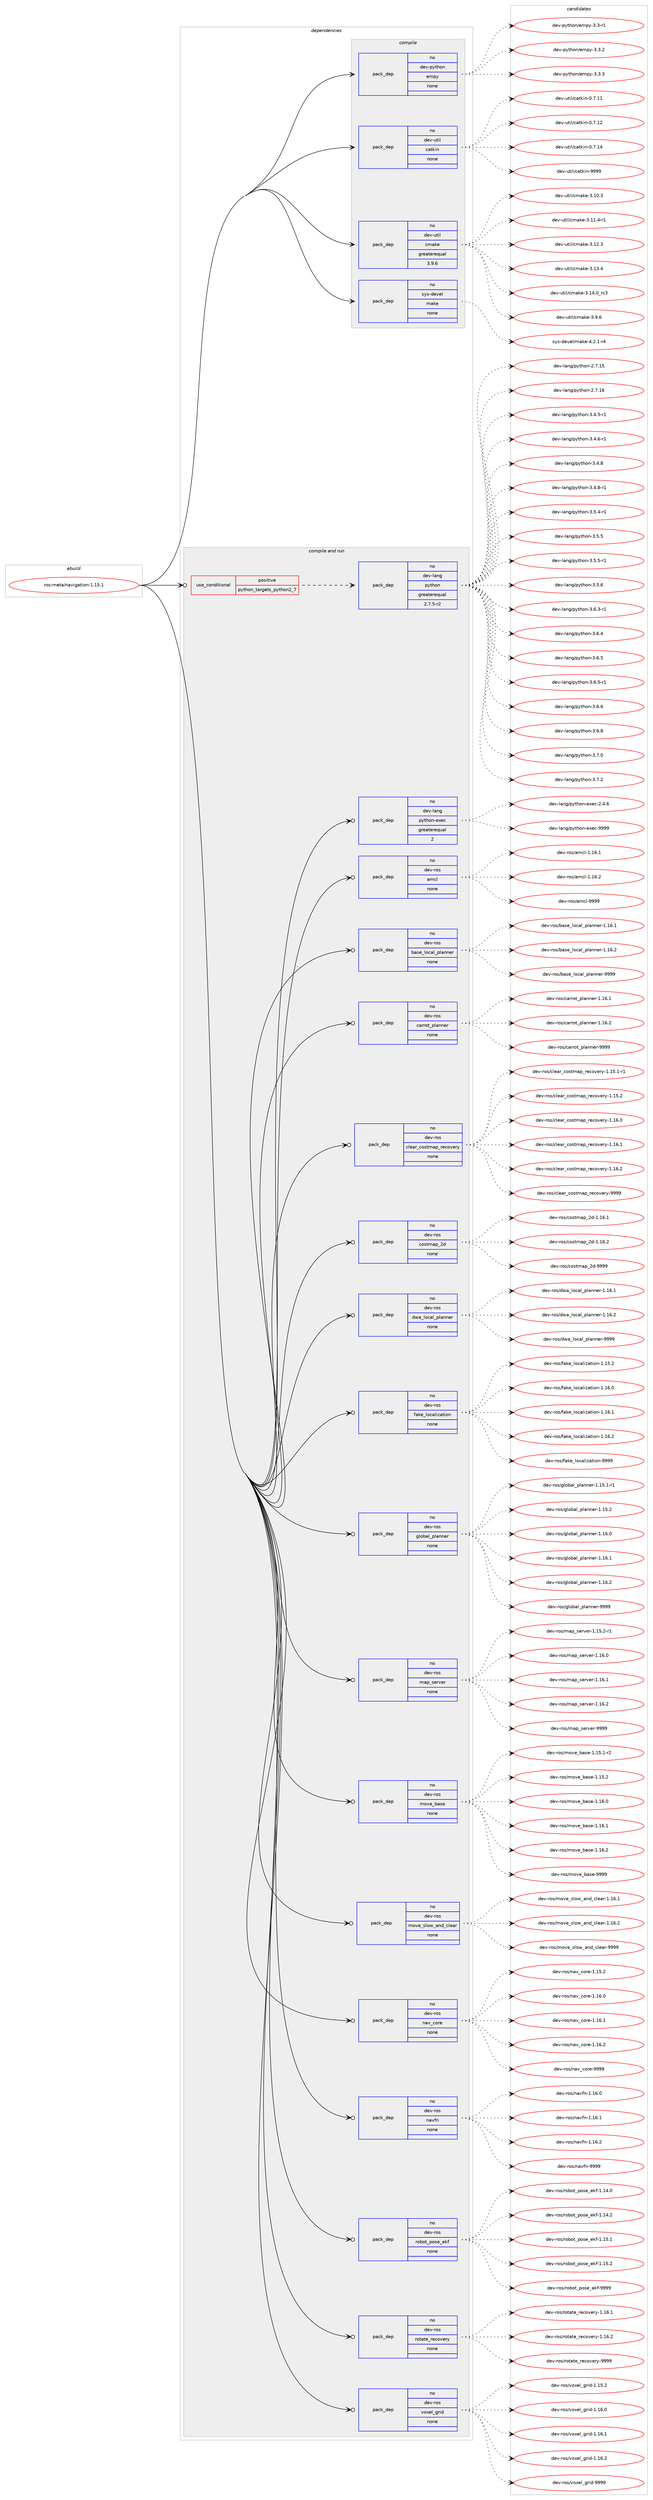 digraph prolog {

# *************
# Graph options
# *************

newrank=true;
concentrate=true;
compound=true;
graph [rankdir=LR,fontname=Helvetica,fontsize=10,ranksep=1.5];#, ranksep=2.5, nodesep=0.2];
edge  [arrowhead=vee];
node  [fontname=Helvetica,fontsize=10];

# **********
# The ebuild
# **********

subgraph cluster_leftcol {
color=gray;
rank=same;
label=<<i>ebuild</i>>;
id [label="ros-meta/navigation-1.15.1", color=red, width=4, href="../ros-meta/navigation-1.15.1.svg"];
}

# ****************
# The dependencies
# ****************

subgraph cluster_midcol {
color=gray;
label=<<i>dependencies</i>>;
subgraph cluster_compile {
fillcolor="#eeeeee";
style=filled;
label=<<i>compile</i>>;
subgraph pack1203938 {
dependency1683222 [label=<<TABLE BORDER="0" CELLBORDER="1" CELLSPACING="0" CELLPADDING="4" WIDTH="220"><TR><TD ROWSPAN="6" CELLPADDING="30">pack_dep</TD></TR><TR><TD WIDTH="110">no</TD></TR><TR><TD>dev-python</TD></TR><TR><TD>empy</TD></TR><TR><TD>none</TD></TR><TR><TD></TD></TR></TABLE>>, shape=none, color=blue];
}
id:e -> dependency1683222:w [weight=20,style="solid",arrowhead="vee"];
subgraph pack1203939 {
dependency1683223 [label=<<TABLE BORDER="0" CELLBORDER="1" CELLSPACING="0" CELLPADDING="4" WIDTH="220"><TR><TD ROWSPAN="6" CELLPADDING="30">pack_dep</TD></TR><TR><TD WIDTH="110">no</TD></TR><TR><TD>dev-util</TD></TR><TR><TD>catkin</TD></TR><TR><TD>none</TD></TR><TR><TD></TD></TR></TABLE>>, shape=none, color=blue];
}
id:e -> dependency1683223:w [weight=20,style="solid",arrowhead="vee"];
subgraph pack1203940 {
dependency1683224 [label=<<TABLE BORDER="0" CELLBORDER="1" CELLSPACING="0" CELLPADDING="4" WIDTH="220"><TR><TD ROWSPAN="6" CELLPADDING="30">pack_dep</TD></TR><TR><TD WIDTH="110">no</TD></TR><TR><TD>dev-util</TD></TR><TR><TD>cmake</TD></TR><TR><TD>greaterequal</TD></TR><TR><TD>3.9.6</TD></TR></TABLE>>, shape=none, color=blue];
}
id:e -> dependency1683224:w [weight=20,style="solid",arrowhead="vee"];
subgraph pack1203941 {
dependency1683225 [label=<<TABLE BORDER="0" CELLBORDER="1" CELLSPACING="0" CELLPADDING="4" WIDTH="220"><TR><TD ROWSPAN="6" CELLPADDING="30">pack_dep</TD></TR><TR><TD WIDTH="110">no</TD></TR><TR><TD>sys-devel</TD></TR><TR><TD>make</TD></TR><TR><TD>none</TD></TR><TR><TD></TD></TR></TABLE>>, shape=none, color=blue];
}
id:e -> dependency1683225:w [weight=20,style="solid",arrowhead="vee"];
}
subgraph cluster_compileandrun {
fillcolor="#eeeeee";
style=filled;
label=<<i>compile and run</i>>;
subgraph cond451755 {
dependency1683226 [label=<<TABLE BORDER="0" CELLBORDER="1" CELLSPACING="0" CELLPADDING="4"><TR><TD ROWSPAN="3" CELLPADDING="10">use_conditional</TD></TR><TR><TD>positive</TD></TR><TR><TD>python_targets_python2_7</TD></TR></TABLE>>, shape=none, color=red];
subgraph pack1203942 {
dependency1683227 [label=<<TABLE BORDER="0" CELLBORDER="1" CELLSPACING="0" CELLPADDING="4" WIDTH="220"><TR><TD ROWSPAN="6" CELLPADDING="30">pack_dep</TD></TR><TR><TD WIDTH="110">no</TD></TR><TR><TD>dev-lang</TD></TR><TR><TD>python</TD></TR><TR><TD>greaterequal</TD></TR><TR><TD>2.7.5-r2</TD></TR></TABLE>>, shape=none, color=blue];
}
dependency1683226:e -> dependency1683227:w [weight=20,style="dashed",arrowhead="vee"];
}
id:e -> dependency1683226:w [weight=20,style="solid",arrowhead="odotvee"];
subgraph pack1203943 {
dependency1683228 [label=<<TABLE BORDER="0" CELLBORDER="1" CELLSPACING="0" CELLPADDING="4" WIDTH="220"><TR><TD ROWSPAN="6" CELLPADDING="30">pack_dep</TD></TR><TR><TD WIDTH="110">no</TD></TR><TR><TD>dev-lang</TD></TR><TR><TD>python-exec</TD></TR><TR><TD>greaterequal</TD></TR><TR><TD>2</TD></TR></TABLE>>, shape=none, color=blue];
}
id:e -> dependency1683228:w [weight=20,style="solid",arrowhead="odotvee"];
subgraph pack1203944 {
dependency1683229 [label=<<TABLE BORDER="0" CELLBORDER="1" CELLSPACING="0" CELLPADDING="4" WIDTH="220"><TR><TD ROWSPAN="6" CELLPADDING="30">pack_dep</TD></TR><TR><TD WIDTH="110">no</TD></TR><TR><TD>dev-ros</TD></TR><TR><TD>amcl</TD></TR><TR><TD>none</TD></TR><TR><TD></TD></TR></TABLE>>, shape=none, color=blue];
}
id:e -> dependency1683229:w [weight=20,style="solid",arrowhead="odotvee"];
subgraph pack1203945 {
dependency1683230 [label=<<TABLE BORDER="0" CELLBORDER="1" CELLSPACING="0" CELLPADDING="4" WIDTH="220"><TR><TD ROWSPAN="6" CELLPADDING="30">pack_dep</TD></TR><TR><TD WIDTH="110">no</TD></TR><TR><TD>dev-ros</TD></TR><TR><TD>base_local_planner</TD></TR><TR><TD>none</TD></TR><TR><TD></TD></TR></TABLE>>, shape=none, color=blue];
}
id:e -> dependency1683230:w [weight=20,style="solid",arrowhead="odotvee"];
subgraph pack1203946 {
dependency1683231 [label=<<TABLE BORDER="0" CELLBORDER="1" CELLSPACING="0" CELLPADDING="4" WIDTH="220"><TR><TD ROWSPAN="6" CELLPADDING="30">pack_dep</TD></TR><TR><TD WIDTH="110">no</TD></TR><TR><TD>dev-ros</TD></TR><TR><TD>carrot_planner</TD></TR><TR><TD>none</TD></TR><TR><TD></TD></TR></TABLE>>, shape=none, color=blue];
}
id:e -> dependency1683231:w [weight=20,style="solid",arrowhead="odotvee"];
subgraph pack1203947 {
dependency1683232 [label=<<TABLE BORDER="0" CELLBORDER="1" CELLSPACING="0" CELLPADDING="4" WIDTH="220"><TR><TD ROWSPAN="6" CELLPADDING="30">pack_dep</TD></TR><TR><TD WIDTH="110">no</TD></TR><TR><TD>dev-ros</TD></TR><TR><TD>clear_costmap_recovery</TD></TR><TR><TD>none</TD></TR><TR><TD></TD></TR></TABLE>>, shape=none, color=blue];
}
id:e -> dependency1683232:w [weight=20,style="solid",arrowhead="odotvee"];
subgraph pack1203948 {
dependency1683233 [label=<<TABLE BORDER="0" CELLBORDER="1" CELLSPACING="0" CELLPADDING="4" WIDTH="220"><TR><TD ROWSPAN="6" CELLPADDING="30">pack_dep</TD></TR><TR><TD WIDTH="110">no</TD></TR><TR><TD>dev-ros</TD></TR><TR><TD>costmap_2d</TD></TR><TR><TD>none</TD></TR><TR><TD></TD></TR></TABLE>>, shape=none, color=blue];
}
id:e -> dependency1683233:w [weight=20,style="solid",arrowhead="odotvee"];
subgraph pack1203949 {
dependency1683234 [label=<<TABLE BORDER="0" CELLBORDER="1" CELLSPACING="0" CELLPADDING="4" WIDTH="220"><TR><TD ROWSPAN="6" CELLPADDING="30">pack_dep</TD></TR><TR><TD WIDTH="110">no</TD></TR><TR><TD>dev-ros</TD></TR><TR><TD>dwa_local_planner</TD></TR><TR><TD>none</TD></TR><TR><TD></TD></TR></TABLE>>, shape=none, color=blue];
}
id:e -> dependency1683234:w [weight=20,style="solid",arrowhead="odotvee"];
subgraph pack1203950 {
dependency1683235 [label=<<TABLE BORDER="0" CELLBORDER="1" CELLSPACING="0" CELLPADDING="4" WIDTH="220"><TR><TD ROWSPAN="6" CELLPADDING="30">pack_dep</TD></TR><TR><TD WIDTH="110">no</TD></TR><TR><TD>dev-ros</TD></TR><TR><TD>fake_localization</TD></TR><TR><TD>none</TD></TR><TR><TD></TD></TR></TABLE>>, shape=none, color=blue];
}
id:e -> dependency1683235:w [weight=20,style="solid",arrowhead="odotvee"];
subgraph pack1203951 {
dependency1683236 [label=<<TABLE BORDER="0" CELLBORDER="1" CELLSPACING="0" CELLPADDING="4" WIDTH="220"><TR><TD ROWSPAN="6" CELLPADDING="30">pack_dep</TD></TR><TR><TD WIDTH="110">no</TD></TR><TR><TD>dev-ros</TD></TR><TR><TD>global_planner</TD></TR><TR><TD>none</TD></TR><TR><TD></TD></TR></TABLE>>, shape=none, color=blue];
}
id:e -> dependency1683236:w [weight=20,style="solid",arrowhead="odotvee"];
subgraph pack1203952 {
dependency1683237 [label=<<TABLE BORDER="0" CELLBORDER="1" CELLSPACING="0" CELLPADDING="4" WIDTH="220"><TR><TD ROWSPAN="6" CELLPADDING="30">pack_dep</TD></TR><TR><TD WIDTH="110">no</TD></TR><TR><TD>dev-ros</TD></TR><TR><TD>map_server</TD></TR><TR><TD>none</TD></TR><TR><TD></TD></TR></TABLE>>, shape=none, color=blue];
}
id:e -> dependency1683237:w [weight=20,style="solid",arrowhead="odotvee"];
subgraph pack1203953 {
dependency1683238 [label=<<TABLE BORDER="0" CELLBORDER="1" CELLSPACING="0" CELLPADDING="4" WIDTH="220"><TR><TD ROWSPAN="6" CELLPADDING="30">pack_dep</TD></TR><TR><TD WIDTH="110">no</TD></TR><TR><TD>dev-ros</TD></TR><TR><TD>move_base</TD></TR><TR><TD>none</TD></TR><TR><TD></TD></TR></TABLE>>, shape=none, color=blue];
}
id:e -> dependency1683238:w [weight=20,style="solid",arrowhead="odotvee"];
subgraph pack1203954 {
dependency1683239 [label=<<TABLE BORDER="0" CELLBORDER="1" CELLSPACING="0" CELLPADDING="4" WIDTH="220"><TR><TD ROWSPAN="6" CELLPADDING="30">pack_dep</TD></TR><TR><TD WIDTH="110">no</TD></TR><TR><TD>dev-ros</TD></TR><TR><TD>move_slow_and_clear</TD></TR><TR><TD>none</TD></TR><TR><TD></TD></TR></TABLE>>, shape=none, color=blue];
}
id:e -> dependency1683239:w [weight=20,style="solid",arrowhead="odotvee"];
subgraph pack1203955 {
dependency1683240 [label=<<TABLE BORDER="0" CELLBORDER="1" CELLSPACING="0" CELLPADDING="4" WIDTH="220"><TR><TD ROWSPAN="6" CELLPADDING="30">pack_dep</TD></TR><TR><TD WIDTH="110">no</TD></TR><TR><TD>dev-ros</TD></TR><TR><TD>nav_core</TD></TR><TR><TD>none</TD></TR><TR><TD></TD></TR></TABLE>>, shape=none, color=blue];
}
id:e -> dependency1683240:w [weight=20,style="solid",arrowhead="odotvee"];
subgraph pack1203956 {
dependency1683241 [label=<<TABLE BORDER="0" CELLBORDER="1" CELLSPACING="0" CELLPADDING="4" WIDTH="220"><TR><TD ROWSPAN="6" CELLPADDING="30">pack_dep</TD></TR><TR><TD WIDTH="110">no</TD></TR><TR><TD>dev-ros</TD></TR><TR><TD>navfn</TD></TR><TR><TD>none</TD></TR><TR><TD></TD></TR></TABLE>>, shape=none, color=blue];
}
id:e -> dependency1683241:w [weight=20,style="solid",arrowhead="odotvee"];
subgraph pack1203957 {
dependency1683242 [label=<<TABLE BORDER="0" CELLBORDER="1" CELLSPACING="0" CELLPADDING="4" WIDTH="220"><TR><TD ROWSPAN="6" CELLPADDING="30">pack_dep</TD></TR><TR><TD WIDTH="110">no</TD></TR><TR><TD>dev-ros</TD></TR><TR><TD>robot_pose_ekf</TD></TR><TR><TD>none</TD></TR><TR><TD></TD></TR></TABLE>>, shape=none, color=blue];
}
id:e -> dependency1683242:w [weight=20,style="solid",arrowhead="odotvee"];
subgraph pack1203958 {
dependency1683243 [label=<<TABLE BORDER="0" CELLBORDER="1" CELLSPACING="0" CELLPADDING="4" WIDTH="220"><TR><TD ROWSPAN="6" CELLPADDING="30">pack_dep</TD></TR><TR><TD WIDTH="110">no</TD></TR><TR><TD>dev-ros</TD></TR><TR><TD>rotate_recovery</TD></TR><TR><TD>none</TD></TR><TR><TD></TD></TR></TABLE>>, shape=none, color=blue];
}
id:e -> dependency1683243:w [weight=20,style="solid",arrowhead="odotvee"];
subgraph pack1203959 {
dependency1683244 [label=<<TABLE BORDER="0" CELLBORDER="1" CELLSPACING="0" CELLPADDING="4" WIDTH="220"><TR><TD ROWSPAN="6" CELLPADDING="30">pack_dep</TD></TR><TR><TD WIDTH="110">no</TD></TR><TR><TD>dev-ros</TD></TR><TR><TD>voxel_grid</TD></TR><TR><TD>none</TD></TR><TR><TD></TD></TR></TABLE>>, shape=none, color=blue];
}
id:e -> dependency1683244:w [weight=20,style="solid",arrowhead="odotvee"];
}
subgraph cluster_run {
fillcolor="#eeeeee";
style=filled;
label=<<i>run</i>>;
}
}

# **************
# The candidates
# **************

subgraph cluster_choices {
rank=same;
color=gray;
label=<<i>candidates</i>>;

subgraph choice1203938 {
color=black;
nodesep=1;
choice1001011184511212111610411111047101109112121455146514511449 [label="dev-python/empy-3.3-r1", color=red, width=4,href="../dev-python/empy-3.3-r1.svg"];
choice1001011184511212111610411111047101109112121455146514650 [label="dev-python/empy-3.3.2", color=red, width=4,href="../dev-python/empy-3.3.2.svg"];
choice1001011184511212111610411111047101109112121455146514651 [label="dev-python/empy-3.3.3", color=red, width=4,href="../dev-python/empy-3.3.3.svg"];
dependency1683222:e -> choice1001011184511212111610411111047101109112121455146514511449:w [style=dotted,weight="100"];
dependency1683222:e -> choice1001011184511212111610411111047101109112121455146514650:w [style=dotted,weight="100"];
dependency1683222:e -> choice1001011184511212111610411111047101109112121455146514651:w [style=dotted,weight="100"];
}
subgraph choice1203939 {
color=black;
nodesep=1;
choice1001011184511711610510847999711610710511045484655464949 [label="dev-util/catkin-0.7.11", color=red, width=4,href="../dev-util/catkin-0.7.11.svg"];
choice1001011184511711610510847999711610710511045484655464950 [label="dev-util/catkin-0.7.12", color=red, width=4,href="../dev-util/catkin-0.7.12.svg"];
choice1001011184511711610510847999711610710511045484655464952 [label="dev-util/catkin-0.7.14", color=red, width=4,href="../dev-util/catkin-0.7.14.svg"];
choice100101118451171161051084799971161071051104557575757 [label="dev-util/catkin-9999", color=red, width=4,href="../dev-util/catkin-9999.svg"];
dependency1683223:e -> choice1001011184511711610510847999711610710511045484655464949:w [style=dotted,weight="100"];
dependency1683223:e -> choice1001011184511711610510847999711610710511045484655464950:w [style=dotted,weight="100"];
dependency1683223:e -> choice1001011184511711610510847999711610710511045484655464952:w [style=dotted,weight="100"];
dependency1683223:e -> choice100101118451171161051084799971161071051104557575757:w [style=dotted,weight="100"];
}
subgraph choice1203940 {
color=black;
nodesep=1;
choice1001011184511711610510847991099710710145514649484651 [label="dev-util/cmake-3.10.3", color=red, width=4,href="../dev-util/cmake-3.10.3.svg"];
choice10010111845117116105108479910997107101455146494946524511449 [label="dev-util/cmake-3.11.4-r1", color=red, width=4,href="../dev-util/cmake-3.11.4-r1.svg"];
choice1001011184511711610510847991099710710145514649504651 [label="dev-util/cmake-3.12.3", color=red, width=4,href="../dev-util/cmake-3.12.3.svg"];
choice1001011184511711610510847991099710710145514649514652 [label="dev-util/cmake-3.13.4", color=red, width=4,href="../dev-util/cmake-3.13.4.svg"];
choice1001011184511711610510847991099710710145514649524648951149951 [label="dev-util/cmake-3.14.0_rc3", color=red, width=4,href="../dev-util/cmake-3.14.0_rc3.svg"];
choice10010111845117116105108479910997107101455146574654 [label="dev-util/cmake-3.9.6", color=red, width=4,href="../dev-util/cmake-3.9.6.svg"];
dependency1683224:e -> choice1001011184511711610510847991099710710145514649484651:w [style=dotted,weight="100"];
dependency1683224:e -> choice10010111845117116105108479910997107101455146494946524511449:w [style=dotted,weight="100"];
dependency1683224:e -> choice1001011184511711610510847991099710710145514649504651:w [style=dotted,weight="100"];
dependency1683224:e -> choice1001011184511711610510847991099710710145514649514652:w [style=dotted,weight="100"];
dependency1683224:e -> choice1001011184511711610510847991099710710145514649524648951149951:w [style=dotted,weight="100"];
dependency1683224:e -> choice10010111845117116105108479910997107101455146574654:w [style=dotted,weight="100"];
}
subgraph choice1203941 {
color=black;
nodesep=1;
choice1151211154510010111810110847109971071014552465046494511452 [label="sys-devel/make-4.2.1-r4", color=red, width=4,href="../sys-devel/make-4.2.1-r4.svg"];
dependency1683225:e -> choice1151211154510010111810110847109971071014552465046494511452:w [style=dotted,weight="100"];
}
subgraph choice1203942 {
color=black;
nodesep=1;
choice10010111845108971101034711212111610411111045504655464953 [label="dev-lang/python-2.7.15", color=red, width=4,href="../dev-lang/python-2.7.15.svg"];
choice10010111845108971101034711212111610411111045504655464954 [label="dev-lang/python-2.7.16", color=red, width=4,href="../dev-lang/python-2.7.16.svg"];
choice1001011184510897110103471121211161041111104551465246534511449 [label="dev-lang/python-3.4.5-r1", color=red, width=4,href="../dev-lang/python-3.4.5-r1.svg"];
choice1001011184510897110103471121211161041111104551465246544511449 [label="dev-lang/python-3.4.6-r1", color=red, width=4,href="../dev-lang/python-3.4.6-r1.svg"];
choice100101118451089711010347112121116104111110455146524656 [label="dev-lang/python-3.4.8", color=red, width=4,href="../dev-lang/python-3.4.8.svg"];
choice1001011184510897110103471121211161041111104551465246564511449 [label="dev-lang/python-3.4.8-r1", color=red, width=4,href="../dev-lang/python-3.4.8-r1.svg"];
choice1001011184510897110103471121211161041111104551465346524511449 [label="dev-lang/python-3.5.4-r1", color=red, width=4,href="../dev-lang/python-3.5.4-r1.svg"];
choice100101118451089711010347112121116104111110455146534653 [label="dev-lang/python-3.5.5", color=red, width=4,href="../dev-lang/python-3.5.5.svg"];
choice1001011184510897110103471121211161041111104551465346534511449 [label="dev-lang/python-3.5.5-r1", color=red, width=4,href="../dev-lang/python-3.5.5-r1.svg"];
choice100101118451089711010347112121116104111110455146534654 [label="dev-lang/python-3.5.6", color=red, width=4,href="../dev-lang/python-3.5.6.svg"];
choice1001011184510897110103471121211161041111104551465446514511449 [label="dev-lang/python-3.6.3-r1", color=red, width=4,href="../dev-lang/python-3.6.3-r1.svg"];
choice100101118451089711010347112121116104111110455146544652 [label="dev-lang/python-3.6.4", color=red, width=4,href="../dev-lang/python-3.6.4.svg"];
choice100101118451089711010347112121116104111110455146544653 [label="dev-lang/python-3.6.5", color=red, width=4,href="../dev-lang/python-3.6.5.svg"];
choice1001011184510897110103471121211161041111104551465446534511449 [label="dev-lang/python-3.6.5-r1", color=red, width=4,href="../dev-lang/python-3.6.5-r1.svg"];
choice100101118451089711010347112121116104111110455146544654 [label="dev-lang/python-3.6.6", color=red, width=4,href="../dev-lang/python-3.6.6.svg"];
choice100101118451089711010347112121116104111110455146544656 [label="dev-lang/python-3.6.8", color=red, width=4,href="../dev-lang/python-3.6.8.svg"];
choice100101118451089711010347112121116104111110455146554648 [label="dev-lang/python-3.7.0", color=red, width=4,href="../dev-lang/python-3.7.0.svg"];
choice100101118451089711010347112121116104111110455146554650 [label="dev-lang/python-3.7.2", color=red, width=4,href="../dev-lang/python-3.7.2.svg"];
dependency1683227:e -> choice10010111845108971101034711212111610411111045504655464953:w [style=dotted,weight="100"];
dependency1683227:e -> choice10010111845108971101034711212111610411111045504655464954:w [style=dotted,weight="100"];
dependency1683227:e -> choice1001011184510897110103471121211161041111104551465246534511449:w [style=dotted,weight="100"];
dependency1683227:e -> choice1001011184510897110103471121211161041111104551465246544511449:w [style=dotted,weight="100"];
dependency1683227:e -> choice100101118451089711010347112121116104111110455146524656:w [style=dotted,weight="100"];
dependency1683227:e -> choice1001011184510897110103471121211161041111104551465246564511449:w [style=dotted,weight="100"];
dependency1683227:e -> choice1001011184510897110103471121211161041111104551465346524511449:w [style=dotted,weight="100"];
dependency1683227:e -> choice100101118451089711010347112121116104111110455146534653:w [style=dotted,weight="100"];
dependency1683227:e -> choice1001011184510897110103471121211161041111104551465346534511449:w [style=dotted,weight="100"];
dependency1683227:e -> choice100101118451089711010347112121116104111110455146534654:w [style=dotted,weight="100"];
dependency1683227:e -> choice1001011184510897110103471121211161041111104551465446514511449:w [style=dotted,weight="100"];
dependency1683227:e -> choice100101118451089711010347112121116104111110455146544652:w [style=dotted,weight="100"];
dependency1683227:e -> choice100101118451089711010347112121116104111110455146544653:w [style=dotted,weight="100"];
dependency1683227:e -> choice1001011184510897110103471121211161041111104551465446534511449:w [style=dotted,weight="100"];
dependency1683227:e -> choice100101118451089711010347112121116104111110455146544654:w [style=dotted,weight="100"];
dependency1683227:e -> choice100101118451089711010347112121116104111110455146544656:w [style=dotted,weight="100"];
dependency1683227:e -> choice100101118451089711010347112121116104111110455146554648:w [style=dotted,weight="100"];
dependency1683227:e -> choice100101118451089711010347112121116104111110455146554650:w [style=dotted,weight="100"];
}
subgraph choice1203943 {
color=black;
nodesep=1;
choice1001011184510897110103471121211161041111104510112010199455046524654 [label="dev-lang/python-exec-2.4.6", color=red, width=4,href="../dev-lang/python-exec-2.4.6.svg"];
choice10010111845108971101034711212111610411111045101120101994557575757 [label="dev-lang/python-exec-9999", color=red, width=4,href="../dev-lang/python-exec-9999.svg"];
dependency1683228:e -> choice1001011184510897110103471121211161041111104510112010199455046524654:w [style=dotted,weight="100"];
dependency1683228:e -> choice10010111845108971101034711212111610411111045101120101994557575757:w [style=dotted,weight="100"];
}
subgraph choice1203944 {
color=black;
nodesep=1;
choice1001011184511411111547971099910845494649544649 [label="dev-ros/amcl-1.16.1", color=red, width=4,href="../dev-ros/amcl-1.16.1.svg"];
choice1001011184511411111547971099910845494649544650 [label="dev-ros/amcl-1.16.2", color=red, width=4,href="../dev-ros/amcl-1.16.2.svg"];
choice100101118451141111154797109991084557575757 [label="dev-ros/amcl-9999", color=red, width=4,href="../dev-ros/amcl-9999.svg"];
dependency1683229:e -> choice1001011184511411111547971099910845494649544649:w [style=dotted,weight="100"];
dependency1683229:e -> choice1001011184511411111547971099910845494649544650:w [style=dotted,weight="100"];
dependency1683229:e -> choice100101118451141111154797109991084557575757:w [style=dotted,weight="100"];
}
subgraph choice1203945 {
color=black;
nodesep=1;
choice10010111845114111115479897115101951081119997108951121089711011010111445494649544649 [label="dev-ros/base_local_planner-1.16.1", color=red, width=4,href="../dev-ros/base_local_planner-1.16.1.svg"];
choice10010111845114111115479897115101951081119997108951121089711011010111445494649544650 [label="dev-ros/base_local_planner-1.16.2", color=red, width=4,href="../dev-ros/base_local_planner-1.16.2.svg"];
choice1001011184511411111547989711510195108111999710895112108971101101011144557575757 [label="dev-ros/base_local_planner-9999", color=red, width=4,href="../dev-ros/base_local_planner-9999.svg"];
dependency1683230:e -> choice10010111845114111115479897115101951081119997108951121089711011010111445494649544649:w [style=dotted,weight="100"];
dependency1683230:e -> choice10010111845114111115479897115101951081119997108951121089711011010111445494649544650:w [style=dotted,weight="100"];
dependency1683230:e -> choice1001011184511411111547989711510195108111999710895112108971101101011144557575757:w [style=dotted,weight="100"];
}
subgraph choice1203946 {
color=black;
nodesep=1;
choice10010111845114111115479997114114111116951121089711011010111445494649544649 [label="dev-ros/carrot_planner-1.16.1", color=red, width=4,href="../dev-ros/carrot_planner-1.16.1.svg"];
choice10010111845114111115479997114114111116951121089711011010111445494649544650 [label="dev-ros/carrot_planner-1.16.2", color=red, width=4,href="../dev-ros/carrot_planner-1.16.2.svg"];
choice1001011184511411111547999711411411111695112108971101101011144557575757 [label="dev-ros/carrot_planner-9999", color=red, width=4,href="../dev-ros/carrot_planner-9999.svg"];
dependency1683231:e -> choice10010111845114111115479997114114111116951121089711011010111445494649544649:w [style=dotted,weight="100"];
dependency1683231:e -> choice10010111845114111115479997114114111116951121089711011010111445494649544650:w [style=dotted,weight="100"];
dependency1683231:e -> choice1001011184511411111547999711411411111695112108971101101011144557575757:w [style=dotted,weight="100"];
}
subgraph choice1203947 {
color=black;
nodesep=1;
choice100101118451141111154799108101971149599111115116109971129511410199111118101114121454946495346494511449 [label="dev-ros/clear_costmap_recovery-1.15.1-r1", color=red, width=4,href="../dev-ros/clear_costmap_recovery-1.15.1-r1.svg"];
choice10010111845114111115479910810197114959911111511610997112951141019911111810111412145494649534650 [label="dev-ros/clear_costmap_recovery-1.15.2", color=red, width=4,href="../dev-ros/clear_costmap_recovery-1.15.2.svg"];
choice10010111845114111115479910810197114959911111511610997112951141019911111810111412145494649544648 [label="dev-ros/clear_costmap_recovery-1.16.0", color=red, width=4,href="../dev-ros/clear_costmap_recovery-1.16.0.svg"];
choice10010111845114111115479910810197114959911111511610997112951141019911111810111412145494649544649 [label="dev-ros/clear_costmap_recovery-1.16.1", color=red, width=4,href="../dev-ros/clear_costmap_recovery-1.16.1.svg"];
choice10010111845114111115479910810197114959911111511610997112951141019911111810111412145494649544650 [label="dev-ros/clear_costmap_recovery-1.16.2", color=red, width=4,href="../dev-ros/clear_costmap_recovery-1.16.2.svg"];
choice1001011184511411111547991081019711495991111151161099711295114101991111181011141214557575757 [label="dev-ros/clear_costmap_recovery-9999", color=red, width=4,href="../dev-ros/clear_costmap_recovery-9999.svg"];
dependency1683232:e -> choice100101118451141111154799108101971149599111115116109971129511410199111118101114121454946495346494511449:w [style=dotted,weight="100"];
dependency1683232:e -> choice10010111845114111115479910810197114959911111511610997112951141019911111810111412145494649534650:w [style=dotted,weight="100"];
dependency1683232:e -> choice10010111845114111115479910810197114959911111511610997112951141019911111810111412145494649544648:w [style=dotted,weight="100"];
dependency1683232:e -> choice10010111845114111115479910810197114959911111511610997112951141019911111810111412145494649544649:w [style=dotted,weight="100"];
dependency1683232:e -> choice10010111845114111115479910810197114959911111511610997112951141019911111810111412145494649544650:w [style=dotted,weight="100"];
dependency1683232:e -> choice1001011184511411111547991081019711495991111151161099711295114101991111181011141214557575757:w [style=dotted,weight="100"];
}
subgraph choice1203948 {
color=black;
nodesep=1;
choice10010111845114111115479911111511610997112955010045494649544649 [label="dev-ros/costmap_2d-1.16.1", color=red, width=4,href="../dev-ros/costmap_2d-1.16.1.svg"];
choice10010111845114111115479911111511610997112955010045494649544650 [label="dev-ros/costmap_2d-1.16.2", color=red, width=4,href="../dev-ros/costmap_2d-1.16.2.svg"];
choice1001011184511411111547991111151161099711295501004557575757 [label="dev-ros/costmap_2d-9999", color=red, width=4,href="../dev-ros/costmap_2d-9999.svg"];
dependency1683233:e -> choice10010111845114111115479911111511610997112955010045494649544649:w [style=dotted,weight="100"];
dependency1683233:e -> choice10010111845114111115479911111511610997112955010045494649544650:w [style=dotted,weight="100"];
dependency1683233:e -> choice1001011184511411111547991111151161099711295501004557575757:w [style=dotted,weight="100"];
}
subgraph choice1203949 {
color=black;
nodesep=1;
choice100101118451141111154710011997951081119997108951121089711011010111445494649544649 [label="dev-ros/dwa_local_planner-1.16.1", color=red, width=4,href="../dev-ros/dwa_local_planner-1.16.1.svg"];
choice100101118451141111154710011997951081119997108951121089711011010111445494649544650 [label="dev-ros/dwa_local_planner-1.16.2", color=red, width=4,href="../dev-ros/dwa_local_planner-1.16.2.svg"];
choice10010111845114111115471001199795108111999710895112108971101101011144557575757 [label="dev-ros/dwa_local_planner-9999", color=red, width=4,href="../dev-ros/dwa_local_planner-9999.svg"];
dependency1683234:e -> choice100101118451141111154710011997951081119997108951121089711011010111445494649544649:w [style=dotted,weight="100"];
dependency1683234:e -> choice100101118451141111154710011997951081119997108951121089711011010111445494649544650:w [style=dotted,weight="100"];
dependency1683234:e -> choice10010111845114111115471001199795108111999710895112108971101101011144557575757:w [style=dotted,weight="100"];
}
subgraph choice1203950 {
color=black;
nodesep=1;
choice1001011184511411111547102971071019510811199971081051229711610511111045494649534650 [label="dev-ros/fake_localization-1.15.2", color=red, width=4,href="../dev-ros/fake_localization-1.15.2.svg"];
choice1001011184511411111547102971071019510811199971081051229711610511111045494649544648 [label="dev-ros/fake_localization-1.16.0", color=red, width=4,href="../dev-ros/fake_localization-1.16.0.svg"];
choice1001011184511411111547102971071019510811199971081051229711610511111045494649544649 [label="dev-ros/fake_localization-1.16.1", color=red, width=4,href="../dev-ros/fake_localization-1.16.1.svg"];
choice1001011184511411111547102971071019510811199971081051229711610511111045494649544650 [label="dev-ros/fake_localization-1.16.2", color=red, width=4,href="../dev-ros/fake_localization-1.16.2.svg"];
choice100101118451141111154710297107101951081119997108105122971161051111104557575757 [label="dev-ros/fake_localization-9999", color=red, width=4,href="../dev-ros/fake_localization-9999.svg"];
dependency1683235:e -> choice1001011184511411111547102971071019510811199971081051229711610511111045494649534650:w [style=dotted,weight="100"];
dependency1683235:e -> choice1001011184511411111547102971071019510811199971081051229711610511111045494649544648:w [style=dotted,weight="100"];
dependency1683235:e -> choice1001011184511411111547102971071019510811199971081051229711610511111045494649544649:w [style=dotted,weight="100"];
dependency1683235:e -> choice1001011184511411111547102971071019510811199971081051229711610511111045494649544650:w [style=dotted,weight="100"];
dependency1683235:e -> choice100101118451141111154710297107101951081119997108105122971161051111104557575757:w [style=dotted,weight="100"];
}
subgraph choice1203951 {
color=black;
nodesep=1;
choice100101118451141111154710310811198971089511210897110110101114454946495346494511449 [label="dev-ros/global_planner-1.15.1-r1", color=red, width=4,href="../dev-ros/global_planner-1.15.1-r1.svg"];
choice10010111845114111115471031081119897108951121089711011010111445494649534650 [label="dev-ros/global_planner-1.15.2", color=red, width=4,href="../dev-ros/global_planner-1.15.2.svg"];
choice10010111845114111115471031081119897108951121089711011010111445494649544648 [label="dev-ros/global_planner-1.16.0", color=red, width=4,href="../dev-ros/global_planner-1.16.0.svg"];
choice10010111845114111115471031081119897108951121089711011010111445494649544649 [label="dev-ros/global_planner-1.16.1", color=red, width=4,href="../dev-ros/global_planner-1.16.1.svg"];
choice10010111845114111115471031081119897108951121089711011010111445494649544650 [label="dev-ros/global_planner-1.16.2", color=red, width=4,href="../dev-ros/global_planner-1.16.2.svg"];
choice1001011184511411111547103108111989710895112108971101101011144557575757 [label="dev-ros/global_planner-9999", color=red, width=4,href="../dev-ros/global_planner-9999.svg"];
dependency1683236:e -> choice100101118451141111154710310811198971089511210897110110101114454946495346494511449:w [style=dotted,weight="100"];
dependency1683236:e -> choice10010111845114111115471031081119897108951121089711011010111445494649534650:w [style=dotted,weight="100"];
dependency1683236:e -> choice10010111845114111115471031081119897108951121089711011010111445494649544648:w [style=dotted,weight="100"];
dependency1683236:e -> choice10010111845114111115471031081119897108951121089711011010111445494649544649:w [style=dotted,weight="100"];
dependency1683236:e -> choice10010111845114111115471031081119897108951121089711011010111445494649544650:w [style=dotted,weight="100"];
dependency1683236:e -> choice1001011184511411111547103108111989710895112108971101101011144557575757:w [style=dotted,weight="100"];
}
subgraph choice1203952 {
color=black;
nodesep=1;
choice10010111845114111115471099711295115101114118101114454946495346504511449 [label="dev-ros/map_server-1.15.2-r1", color=red, width=4,href="../dev-ros/map_server-1.15.2-r1.svg"];
choice1001011184511411111547109971129511510111411810111445494649544648 [label="dev-ros/map_server-1.16.0", color=red, width=4,href="../dev-ros/map_server-1.16.0.svg"];
choice1001011184511411111547109971129511510111411810111445494649544649 [label="dev-ros/map_server-1.16.1", color=red, width=4,href="../dev-ros/map_server-1.16.1.svg"];
choice1001011184511411111547109971129511510111411810111445494649544650 [label="dev-ros/map_server-1.16.2", color=red, width=4,href="../dev-ros/map_server-1.16.2.svg"];
choice100101118451141111154710997112951151011141181011144557575757 [label="dev-ros/map_server-9999", color=red, width=4,href="../dev-ros/map_server-9999.svg"];
dependency1683237:e -> choice10010111845114111115471099711295115101114118101114454946495346504511449:w [style=dotted,weight="100"];
dependency1683237:e -> choice1001011184511411111547109971129511510111411810111445494649544648:w [style=dotted,weight="100"];
dependency1683237:e -> choice1001011184511411111547109971129511510111411810111445494649544649:w [style=dotted,weight="100"];
dependency1683237:e -> choice1001011184511411111547109971129511510111411810111445494649544650:w [style=dotted,weight="100"];
dependency1683237:e -> choice100101118451141111154710997112951151011141181011144557575757:w [style=dotted,weight="100"];
}
subgraph choice1203953 {
color=black;
nodesep=1;
choice1001011184511411111547109111118101959897115101454946495346494511450 [label="dev-ros/move_base-1.15.1-r2", color=red, width=4,href="../dev-ros/move_base-1.15.1-r2.svg"];
choice100101118451141111154710911111810195989711510145494649534650 [label="dev-ros/move_base-1.15.2", color=red, width=4,href="../dev-ros/move_base-1.15.2.svg"];
choice100101118451141111154710911111810195989711510145494649544648 [label="dev-ros/move_base-1.16.0", color=red, width=4,href="../dev-ros/move_base-1.16.0.svg"];
choice100101118451141111154710911111810195989711510145494649544649 [label="dev-ros/move_base-1.16.1", color=red, width=4,href="../dev-ros/move_base-1.16.1.svg"];
choice100101118451141111154710911111810195989711510145494649544650 [label="dev-ros/move_base-1.16.2", color=red, width=4,href="../dev-ros/move_base-1.16.2.svg"];
choice10010111845114111115471091111181019598971151014557575757 [label="dev-ros/move_base-9999", color=red, width=4,href="../dev-ros/move_base-9999.svg"];
dependency1683238:e -> choice1001011184511411111547109111118101959897115101454946495346494511450:w [style=dotted,weight="100"];
dependency1683238:e -> choice100101118451141111154710911111810195989711510145494649534650:w [style=dotted,weight="100"];
dependency1683238:e -> choice100101118451141111154710911111810195989711510145494649544648:w [style=dotted,weight="100"];
dependency1683238:e -> choice100101118451141111154710911111810195989711510145494649544649:w [style=dotted,weight="100"];
dependency1683238:e -> choice100101118451141111154710911111810195989711510145494649544650:w [style=dotted,weight="100"];
dependency1683238:e -> choice10010111845114111115471091111181019598971151014557575757:w [style=dotted,weight="100"];
}
subgraph choice1203954 {
color=black;
nodesep=1;
choice100101118451141111154710911111810195115108111119959711010095991081019711445494649544649 [label="dev-ros/move_slow_and_clear-1.16.1", color=red, width=4,href="../dev-ros/move_slow_and_clear-1.16.1.svg"];
choice100101118451141111154710911111810195115108111119959711010095991081019711445494649544650 [label="dev-ros/move_slow_and_clear-1.16.2", color=red, width=4,href="../dev-ros/move_slow_and_clear-1.16.2.svg"];
choice10010111845114111115471091111181019511510811111995971101009599108101971144557575757 [label="dev-ros/move_slow_and_clear-9999", color=red, width=4,href="../dev-ros/move_slow_and_clear-9999.svg"];
dependency1683239:e -> choice100101118451141111154710911111810195115108111119959711010095991081019711445494649544649:w [style=dotted,weight="100"];
dependency1683239:e -> choice100101118451141111154710911111810195115108111119959711010095991081019711445494649544650:w [style=dotted,weight="100"];
dependency1683239:e -> choice10010111845114111115471091111181019511510811111995971101009599108101971144557575757:w [style=dotted,weight="100"];
}
subgraph choice1203955 {
color=black;
nodesep=1;
choice100101118451141111154711097118959911111410145494649534650 [label="dev-ros/nav_core-1.15.2", color=red, width=4,href="../dev-ros/nav_core-1.15.2.svg"];
choice100101118451141111154711097118959911111410145494649544648 [label="dev-ros/nav_core-1.16.0", color=red, width=4,href="../dev-ros/nav_core-1.16.0.svg"];
choice100101118451141111154711097118959911111410145494649544649 [label="dev-ros/nav_core-1.16.1", color=red, width=4,href="../dev-ros/nav_core-1.16.1.svg"];
choice100101118451141111154711097118959911111410145494649544650 [label="dev-ros/nav_core-1.16.2", color=red, width=4,href="../dev-ros/nav_core-1.16.2.svg"];
choice10010111845114111115471109711895991111141014557575757 [label="dev-ros/nav_core-9999", color=red, width=4,href="../dev-ros/nav_core-9999.svg"];
dependency1683240:e -> choice100101118451141111154711097118959911111410145494649534650:w [style=dotted,weight="100"];
dependency1683240:e -> choice100101118451141111154711097118959911111410145494649544648:w [style=dotted,weight="100"];
dependency1683240:e -> choice100101118451141111154711097118959911111410145494649544649:w [style=dotted,weight="100"];
dependency1683240:e -> choice100101118451141111154711097118959911111410145494649544650:w [style=dotted,weight="100"];
dependency1683240:e -> choice10010111845114111115471109711895991111141014557575757:w [style=dotted,weight="100"];
}
subgraph choice1203956 {
color=black;
nodesep=1;
choice10010111845114111115471109711810211045494649544648 [label="dev-ros/navfn-1.16.0", color=red, width=4,href="../dev-ros/navfn-1.16.0.svg"];
choice10010111845114111115471109711810211045494649544649 [label="dev-ros/navfn-1.16.1", color=red, width=4,href="../dev-ros/navfn-1.16.1.svg"];
choice10010111845114111115471109711810211045494649544650 [label="dev-ros/navfn-1.16.2", color=red, width=4,href="../dev-ros/navfn-1.16.2.svg"];
choice1001011184511411111547110971181021104557575757 [label="dev-ros/navfn-9999", color=red, width=4,href="../dev-ros/navfn-9999.svg"];
dependency1683241:e -> choice10010111845114111115471109711810211045494649544648:w [style=dotted,weight="100"];
dependency1683241:e -> choice10010111845114111115471109711810211045494649544649:w [style=dotted,weight="100"];
dependency1683241:e -> choice10010111845114111115471109711810211045494649544650:w [style=dotted,weight="100"];
dependency1683241:e -> choice1001011184511411111547110971181021104557575757:w [style=dotted,weight="100"];
}
subgraph choice1203957 {
color=black;
nodesep=1;
choice100101118451141111154711411198111116951121111151019510110710245494649524648 [label="dev-ros/robot_pose_ekf-1.14.0", color=red, width=4,href="../dev-ros/robot_pose_ekf-1.14.0.svg"];
choice100101118451141111154711411198111116951121111151019510110710245494649524650 [label="dev-ros/robot_pose_ekf-1.14.2", color=red, width=4,href="../dev-ros/robot_pose_ekf-1.14.2.svg"];
choice100101118451141111154711411198111116951121111151019510110710245494649534649 [label="dev-ros/robot_pose_ekf-1.15.1", color=red, width=4,href="../dev-ros/robot_pose_ekf-1.15.1.svg"];
choice100101118451141111154711411198111116951121111151019510110710245494649534650 [label="dev-ros/robot_pose_ekf-1.15.2", color=red, width=4,href="../dev-ros/robot_pose_ekf-1.15.2.svg"];
choice10010111845114111115471141119811111695112111115101951011071024557575757 [label="dev-ros/robot_pose_ekf-9999", color=red, width=4,href="../dev-ros/robot_pose_ekf-9999.svg"];
dependency1683242:e -> choice100101118451141111154711411198111116951121111151019510110710245494649524648:w [style=dotted,weight="100"];
dependency1683242:e -> choice100101118451141111154711411198111116951121111151019510110710245494649524650:w [style=dotted,weight="100"];
dependency1683242:e -> choice100101118451141111154711411198111116951121111151019510110710245494649534649:w [style=dotted,weight="100"];
dependency1683242:e -> choice100101118451141111154711411198111116951121111151019510110710245494649534650:w [style=dotted,weight="100"];
dependency1683242:e -> choice10010111845114111115471141119811111695112111115101951011071024557575757:w [style=dotted,weight="100"];
}
subgraph choice1203958 {
color=black;
nodesep=1;
choice100101118451141111154711411111697116101951141019911111810111412145494649544649 [label="dev-ros/rotate_recovery-1.16.1", color=red, width=4,href="../dev-ros/rotate_recovery-1.16.1.svg"];
choice100101118451141111154711411111697116101951141019911111810111412145494649544650 [label="dev-ros/rotate_recovery-1.16.2", color=red, width=4,href="../dev-ros/rotate_recovery-1.16.2.svg"];
choice10010111845114111115471141111169711610195114101991111181011141214557575757 [label="dev-ros/rotate_recovery-9999", color=red, width=4,href="../dev-ros/rotate_recovery-9999.svg"];
dependency1683243:e -> choice100101118451141111154711411111697116101951141019911111810111412145494649544649:w [style=dotted,weight="100"];
dependency1683243:e -> choice100101118451141111154711411111697116101951141019911111810111412145494649544650:w [style=dotted,weight="100"];
dependency1683243:e -> choice10010111845114111115471141111169711610195114101991111181011141214557575757:w [style=dotted,weight="100"];
}
subgraph choice1203959 {
color=black;
nodesep=1;
choice10010111845114111115471181111201011089510311410510045494649534650 [label="dev-ros/voxel_grid-1.15.2", color=red, width=4,href="../dev-ros/voxel_grid-1.15.2.svg"];
choice10010111845114111115471181111201011089510311410510045494649544648 [label="dev-ros/voxel_grid-1.16.0", color=red, width=4,href="../dev-ros/voxel_grid-1.16.0.svg"];
choice10010111845114111115471181111201011089510311410510045494649544649 [label="dev-ros/voxel_grid-1.16.1", color=red, width=4,href="../dev-ros/voxel_grid-1.16.1.svg"];
choice10010111845114111115471181111201011089510311410510045494649544650 [label="dev-ros/voxel_grid-1.16.2", color=red, width=4,href="../dev-ros/voxel_grid-1.16.2.svg"];
choice1001011184511411111547118111120101108951031141051004557575757 [label="dev-ros/voxel_grid-9999", color=red, width=4,href="../dev-ros/voxel_grid-9999.svg"];
dependency1683244:e -> choice10010111845114111115471181111201011089510311410510045494649534650:w [style=dotted,weight="100"];
dependency1683244:e -> choice10010111845114111115471181111201011089510311410510045494649544648:w [style=dotted,weight="100"];
dependency1683244:e -> choice10010111845114111115471181111201011089510311410510045494649544649:w [style=dotted,weight="100"];
dependency1683244:e -> choice10010111845114111115471181111201011089510311410510045494649544650:w [style=dotted,weight="100"];
dependency1683244:e -> choice1001011184511411111547118111120101108951031141051004557575757:w [style=dotted,weight="100"];
}
}

}
